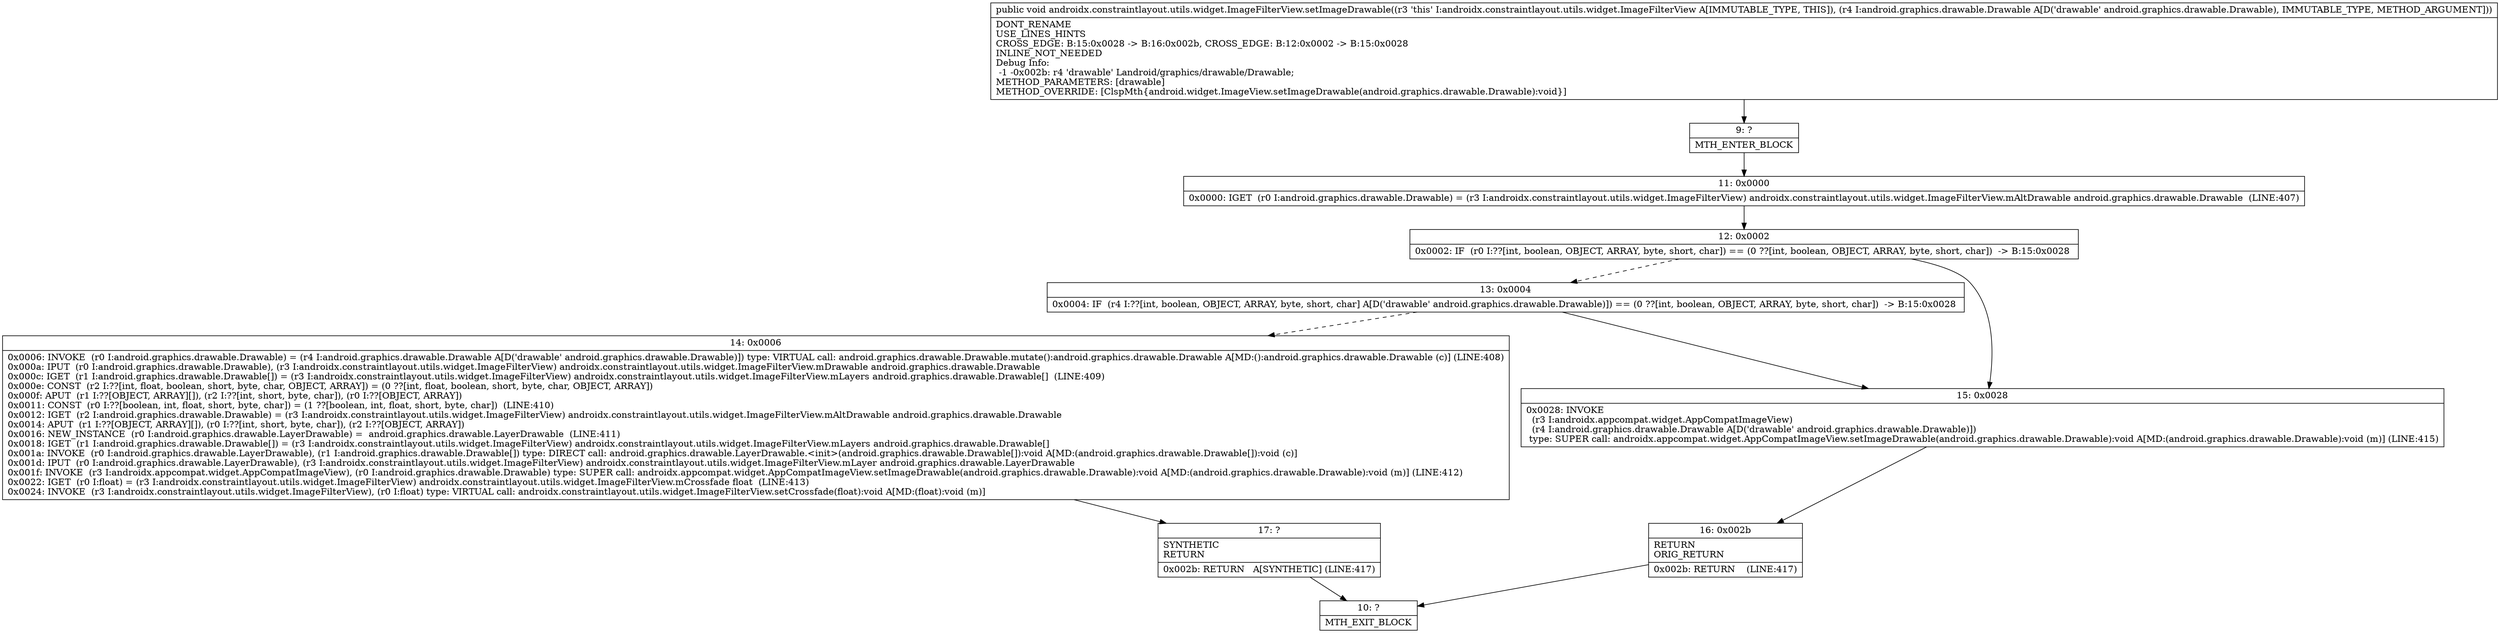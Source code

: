 digraph "CFG forandroidx.constraintlayout.utils.widget.ImageFilterView.setImageDrawable(Landroid\/graphics\/drawable\/Drawable;)V" {
Node_9 [shape=record,label="{9\:\ ?|MTH_ENTER_BLOCK\l}"];
Node_11 [shape=record,label="{11\:\ 0x0000|0x0000: IGET  (r0 I:android.graphics.drawable.Drawable) = (r3 I:androidx.constraintlayout.utils.widget.ImageFilterView) androidx.constraintlayout.utils.widget.ImageFilterView.mAltDrawable android.graphics.drawable.Drawable  (LINE:407)\l}"];
Node_12 [shape=record,label="{12\:\ 0x0002|0x0002: IF  (r0 I:??[int, boolean, OBJECT, ARRAY, byte, short, char]) == (0 ??[int, boolean, OBJECT, ARRAY, byte, short, char])  \-\> B:15:0x0028 \l}"];
Node_13 [shape=record,label="{13\:\ 0x0004|0x0004: IF  (r4 I:??[int, boolean, OBJECT, ARRAY, byte, short, char] A[D('drawable' android.graphics.drawable.Drawable)]) == (0 ??[int, boolean, OBJECT, ARRAY, byte, short, char])  \-\> B:15:0x0028 \l}"];
Node_14 [shape=record,label="{14\:\ 0x0006|0x0006: INVOKE  (r0 I:android.graphics.drawable.Drawable) = (r4 I:android.graphics.drawable.Drawable A[D('drawable' android.graphics.drawable.Drawable)]) type: VIRTUAL call: android.graphics.drawable.Drawable.mutate():android.graphics.drawable.Drawable A[MD:():android.graphics.drawable.Drawable (c)] (LINE:408)\l0x000a: IPUT  (r0 I:android.graphics.drawable.Drawable), (r3 I:androidx.constraintlayout.utils.widget.ImageFilterView) androidx.constraintlayout.utils.widget.ImageFilterView.mDrawable android.graphics.drawable.Drawable \l0x000c: IGET  (r1 I:android.graphics.drawable.Drawable[]) = (r3 I:androidx.constraintlayout.utils.widget.ImageFilterView) androidx.constraintlayout.utils.widget.ImageFilterView.mLayers android.graphics.drawable.Drawable[]  (LINE:409)\l0x000e: CONST  (r2 I:??[int, float, boolean, short, byte, char, OBJECT, ARRAY]) = (0 ??[int, float, boolean, short, byte, char, OBJECT, ARRAY]) \l0x000f: APUT  (r1 I:??[OBJECT, ARRAY][]), (r2 I:??[int, short, byte, char]), (r0 I:??[OBJECT, ARRAY]) \l0x0011: CONST  (r0 I:??[boolean, int, float, short, byte, char]) = (1 ??[boolean, int, float, short, byte, char])  (LINE:410)\l0x0012: IGET  (r2 I:android.graphics.drawable.Drawable) = (r3 I:androidx.constraintlayout.utils.widget.ImageFilterView) androidx.constraintlayout.utils.widget.ImageFilterView.mAltDrawable android.graphics.drawable.Drawable \l0x0014: APUT  (r1 I:??[OBJECT, ARRAY][]), (r0 I:??[int, short, byte, char]), (r2 I:??[OBJECT, ARRAY]) \l0x0016: NEW_INSTANCE  (r0 I:android.graphics.drawable.LayerDrawable) =  android.graphics.drawable.LayerDrawable  (LINE:411)\l0x0018: IGET  (r1 I:android.graphics.drawable.Drawable[]) = (r3 I:androidx.constraintlayout.utils.widget.ImageFilterView) androidx.constraintlayout.utils.widget.ImageFilterView.mLayers android.graphics.drawable.Drawable[] \l0x001a: INVOKE  (r0 I:android.graphics.drawable.LayerDrawable), (r1 I:android.graphics.drawable.Drawable[]) type: DIRECT call: android.graphics.drawable.LayerDrawable.\<init\>(android.graphics.drawable.Drawable[]):void A[MD:(android.graphics.drawable.Drawable[]):void (c)]\l0x001d: IPUT  (r0 I:android.graphics.drawable.LayerDrawable), (r3 I:androidx.constraintlayout.utils.widget.ImageFilterView) androidx.constraintlayout.utils.widget.ImageFilterView.mLayer android.graphics.drawable.LayerDrawable \l0x001f: INVOKE  (r3 I:androidx.appcompat.widget.AppCompatImageView), (r0 I:android.graphics.drawable.Drawable) type: SUPER call: androidx.appcompat.widget.AppCompatImageView.setImageDrawable(android.graphics.drawable.Drawable):void A[MD:(android.graphics.drawable.Drawable):void (m)] (LINE:412)\l0x0022: IGET  (r0 I:float) = (r3 I:androidx.constraintlayout.utils.widget.ImageFilterView) androidx.constraintlayout.utils.widget.ImageFilterView.mCrossfade float  (LINE:413)\l0x0024: INVOKE  (r3 I:androidx.constraintlayout.utils.widget.ImageFilterView), (r0 I:float) type: VIRTUAL call: androidx.constraintlayout.utils.widget.ImageFilterView.setCrossfade(float):void A[MD:(float):void (m)]\l}"];
Node_17 [shape=record,label="{17\:\ ?|SYNTHETIC\lRETURN\l|0x002b: RETURN   A[SYNTHETIC] (LINE:417)\l}"];
Node_10 [shape=record,label="{10\:\ ?|MTH_EXIT_BLOCK\l}"];
Node_15 [shape=record,label="{15\:\ 0x0028|0x0028: INVOKE  \l  (r3 I:androidx.appcompat.widget.AppCompatImageView)\l  (r4 I:android.graphics.drawable.Drawable A[D('drawable' android.graphics.drawable.Drawable)])\l type: SUPER call: androidx.appcompat.widget.AppCompatImageView.setImageDrawable(android.graphics.drawable.Drawable):void A[MD:(android.graphics.drawable.Drawable):void (m)] (LINE:415)\l}"];
Node_16 [shape=record,label="{16\:\ 0x002b|RETURN\lORIG_RETURN\l|0x002b: RETURN    (LINE:417)\l}"];
MethodNode[shape=record,label="{public void androidx.constraintlayout.utils.widget.ImageFilterView.setImageDrawable((r3 'this' I:androidx.constraintlayout.utils.widget.ImageFilterView A[IMMUTABLE_TYPE, THIS]), (r4 I:android.graphics.drawable.Drawable A[D('drawable' android.graphics.drawable.Drawable), IMMUTABLE_TYPE, METHOD_ARGUMENT]))  | DONT_RENAME\lUSE_LINES_HINTS\lCROSS_EDGE: B:15:0x0028 \-\> B:16:0x002b, CROSS_EDGE: B:12:0x0002 \-\> B:15:0x0028\lINLINE_NOT_NEEDED\lDebug Info:\l  \-1 \-0x002b: r4 'drawable' Landroid\/graphics\/drawable\/Drawable;\lMETHOD_PARAMETERS: [drawable]\lMETHOD_OVERRIDE: [ClspMth\{android.widget.ImageView.setImageDrawable(android.graphics.drawable.Drawable):void\}]\l}"];
MethodNode -> Node_9;Node_9 -> Node_11;
Node_11 -> Node_12;
Node_12 -> Node_13[style=dashed];
Node_12 -> Node_15;
Node_13 -> Node_14[style=dashed];
Node_13 -> Node_15;
Node_14 -> Node_17;
Node_17 -> Node_10;
Node_15 -> Node_16;
Node_16 -> Node_10;
}

